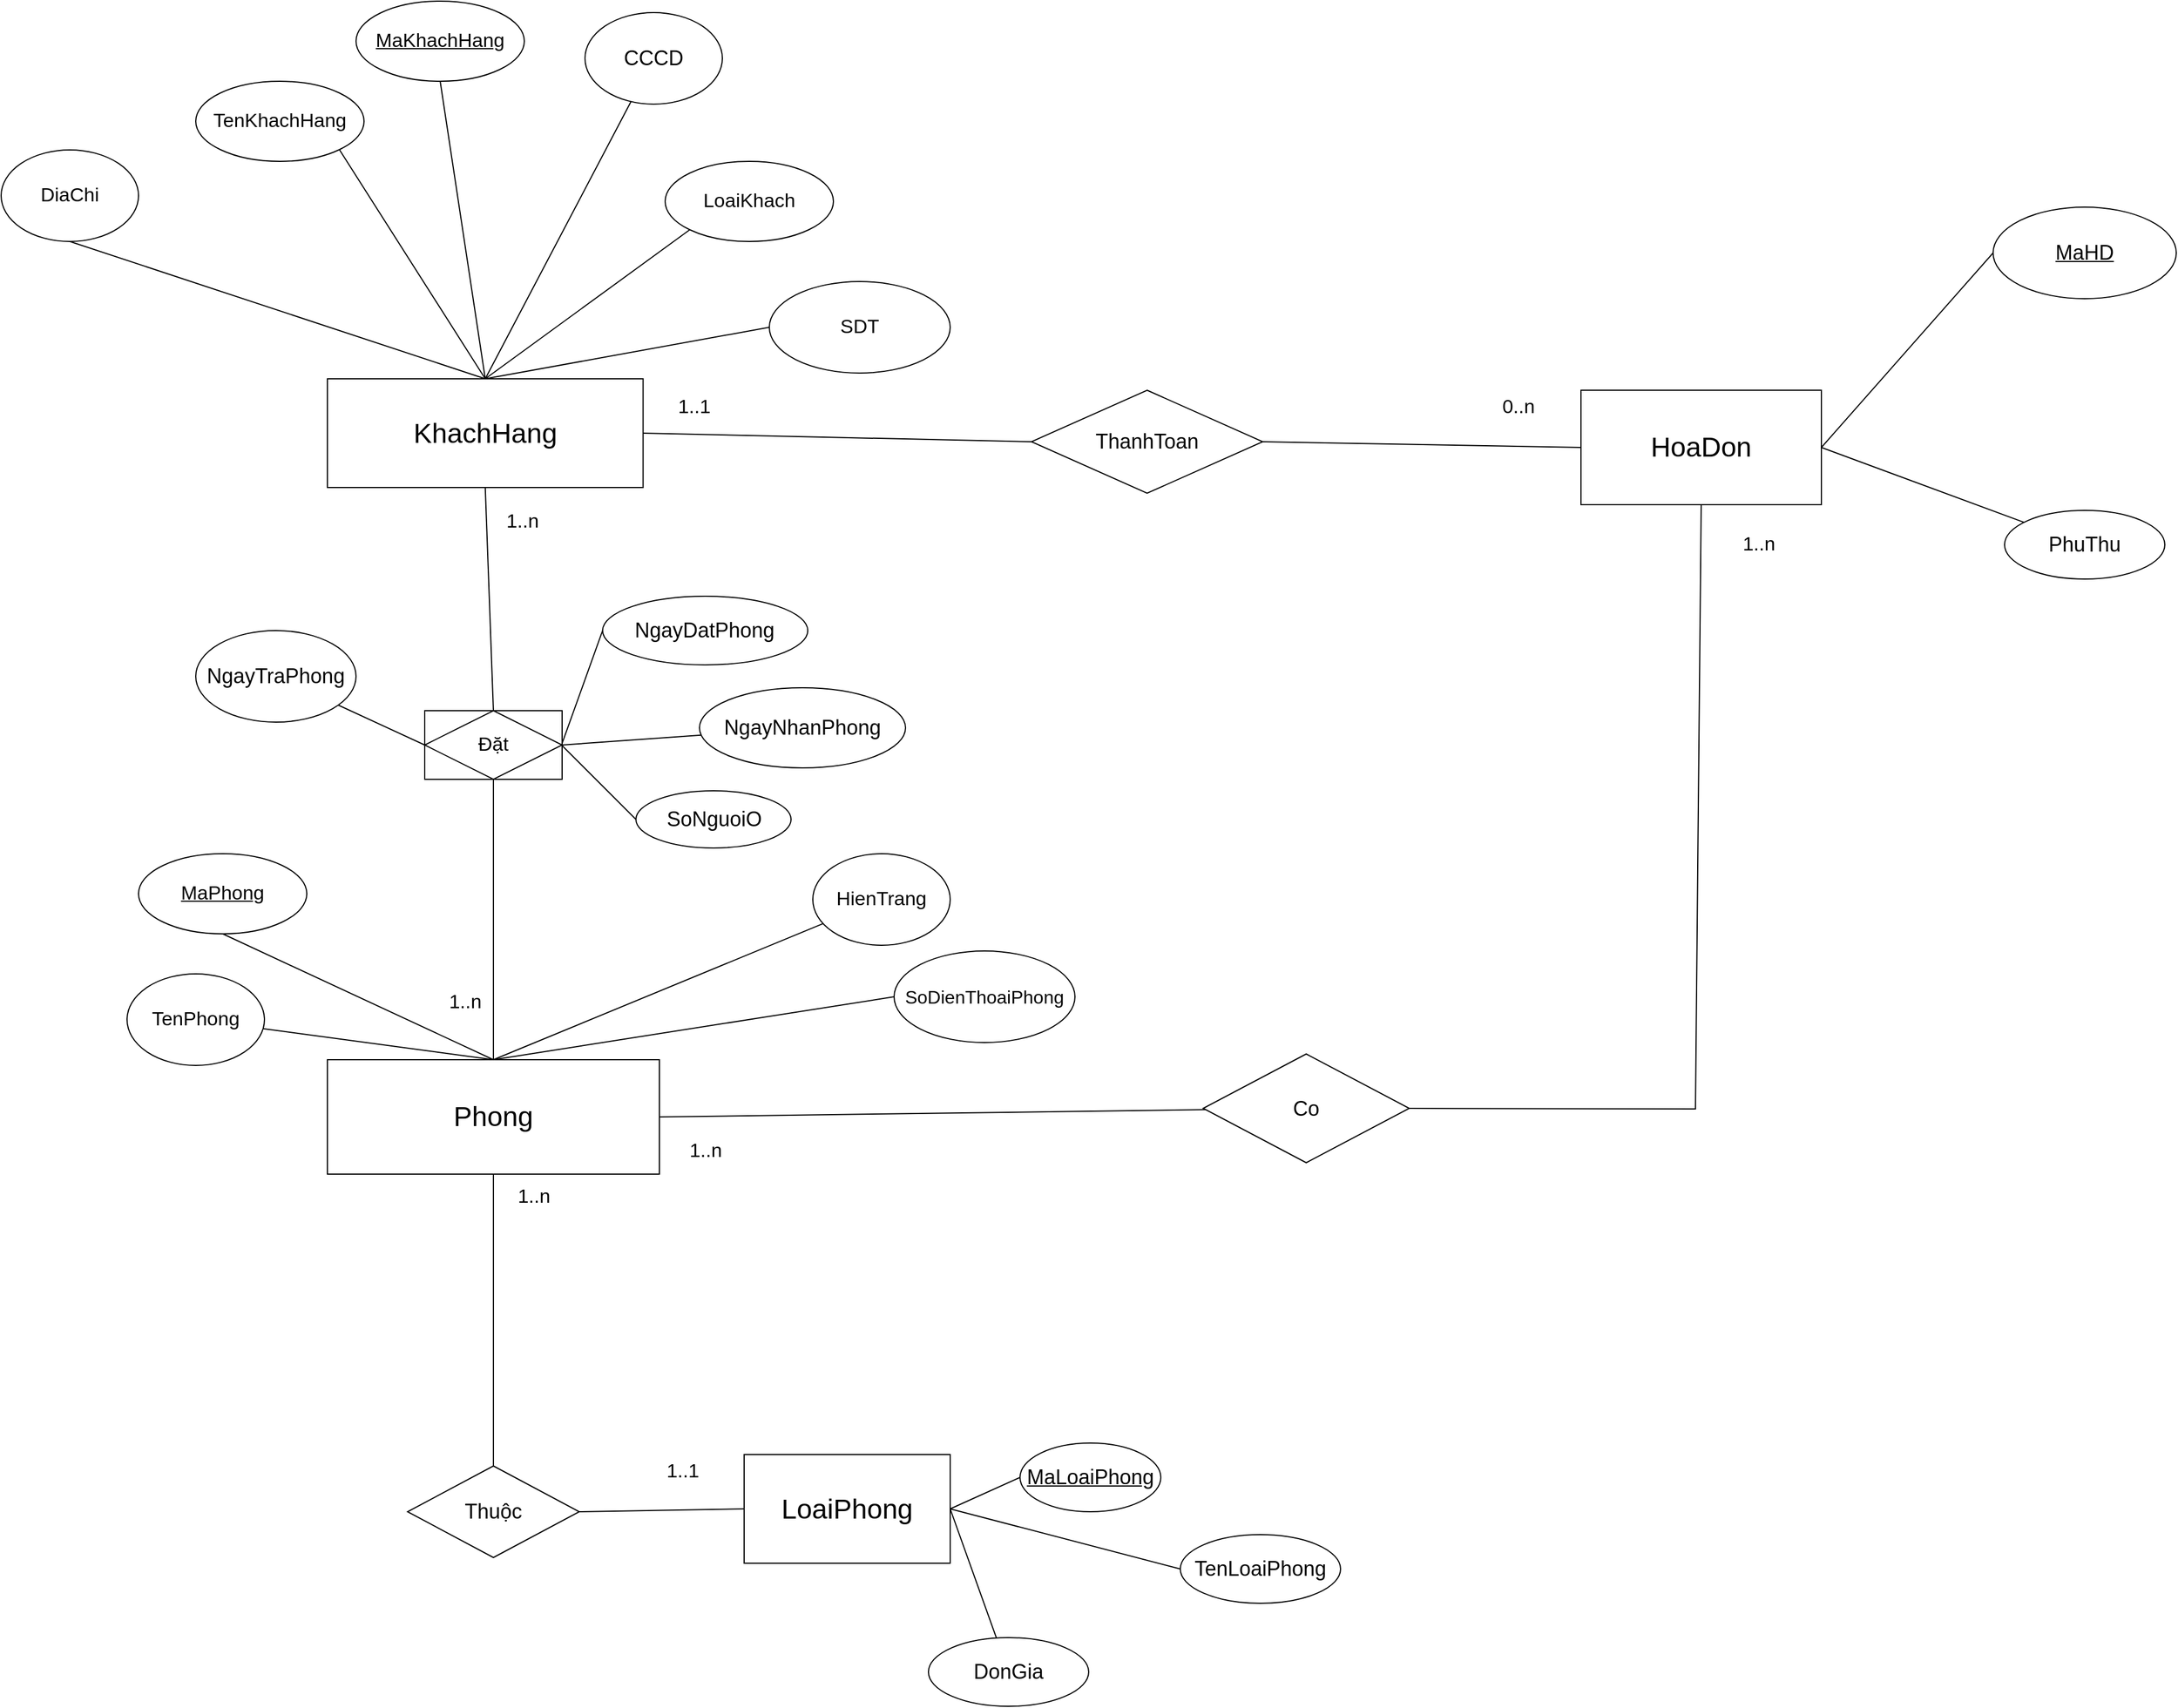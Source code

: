 <mxfile version="22.1.11" type="device">
  <diagram id="R2lEEEUBdFMjLlhIrx00" name="Page-1">
    <mxGraphModel dx="329" dy="-7031" grid="1" gridSize="10" guides="1" tooltips="1" connect="1" arrows="1" fold="1" page="1" pageScale="1" pageWidth="850" pageHeight="1100" math="0" shadow="0" extFonts="Permanent Marker^https://fonts.googleapis.com/css?family=Permanent+Marker">
      <root>
        <mxCell id="0" />
        <mxCell id="1" parent="0" />
        <mxCell id="4kKPqLQoDhAO6OmEjr5k-149" value="&lt;font style=&quot;font-size: 24px;&quot;&gt;KhachHang&lt;/font&gt;" style="rounded=0;whiteSpace=wrap;html=1;" parent="1" vertex="1">
          <mxGeometry x="1865" y="8230" width="275.75" height="95" as="geometry" />
        </mxCell>
        <mxCell id="4kKPqLQoDhAO6OmEjr5k-150" value="&lt;span style=&quot;font-size: 17px;&quot;&gt;&lt;u&gt;MaKhachHang&lt;/u&gt;&lt;/span&gt;" style="ellipse;whiteSpace=wrap;html=1;" parent="1" vertex="1">
          <mxGeometry x="1890" y="7900" width="147" height="70" as="geometry" />
        </mxCell>
        <mxCell id="4kKPqLQoDhAO6OmEjr5k-151" value="&lt;span style=&quot;font-size: 17px;&quot;&gt;TenKhachHang&lt;/span&gt;" style="ellipse;whiteSpace=wrap;html=1;" parent="1" vertex="1">
          <mxGeometry x="1750" y="7970" width="147" height="70" as="geometry" />
        </mxCell>
        <mxCell id="4kKPqLQoDhAO6OmEjr5k-152" value="&lt;span style=&quot;font-size: 17px;&quot;&gt;LoaiKhach&lt;/span&gt;" style="ellipse;whiteSpace=wrap;html=1;" parent="1" vertex="1">
          <mxGeometry x="2160" y="8040" width="147" height="70" as="geometry" />
        </mxCell>
        <mxCell id="4kKPqLQoDhAO6OmEjr5k-155" value="&lt;font style=&quot;font-size: 17px;&quot;&gt;SDT&lt;/font&gt;" style="ellipse;whiteSpace=wrap;html=1;" parent="1" vertex="1">
          <mxGeometry x="2251" y="8145" width="158" height="80" as="geometry" />
        </mxCell>
        <mxCell id="4kKPqLQoDhAO6OmEjr5k-158" value="" style="endArrow=none;html=1;rounded=0;exitX=1;exitY=1;exitDx=0;exitDy=0;entryX=0.5;entryY=0;entryDx=0;entryDy=0;" parent="1" source="4kKPqLQoDhAO6OmEjr5k-151" target="4kKPqLQoDhAO6OmEjr5k-149" edge="1">
          <mxGeometry width="50" height="50" relative="1" as="geometry">
            <mxPoint x="2211" y="8425" as="sourcePoint" />
            <mxPoint x="2261" y="8375" as="targetPoint" />
          </mxGeometry>
        </mxCell>
        <mxCell id="4kKPqLQoDhAO6OmEjr5k-159" value="" style="endArrow=none;html=1;rounded=0;entryX=0.5;entryY=1;entryDx=0;entryDy=0;exitX=0.5;exitY=0;exitDx=0;exitDy=0;" parent="1" source="4kKPqLQoDhAO6OmEjr5k-149" target="4kKPqLQoDhAO6OmEjr5k-150" edge="1">
          <mxGeometry width="50" height="50" relative="1" as="geometry">
            <mxPoint x="1990" y="8240" as="sourcePoint" />
            <mxPoint x="1931" y="8425" as="targetPoint" />
          </mxGeometry>
        </mxCell>
        <mxCell id="4kKPqLQoDhAO6OmEjr5k-161" value="" style="endArrow=none;html=1;rounded=0;entryX=0;entryY=1;entryDx=0;entryDy=0;exitX=0.5;exitY=0;exitDx=0;exitDy=0;" parent="1" source="4kKPqLQoDhAO6OmEjr5k-149" target="4kKPqLQoDhAO6OmEjr5k-152" edge="1">
          <mxGeometry width="50" height="50" relative="1" as="geometry">
            <mxPoint x="2161" y="8405" as="sourcePoint" />
            <mxPoint x="2211" y="8355" as="targetPoint" />
          </mxGeometry>
        </mxCell>
        <mxCell id="4kKPqLQoDhAO6OmEjr5k-162" value="" style="endArrow=none;html=1;rounded=0;entryX=0;entryY=0.5;entryDx=0;entryDy=0;exitX=0.5;exitY=0;exitDx=0;exitDy=0;" parent="1" source="4kKPqLQoDhAO6OmEjr5k-149" target="4kKPqLQoDhAO6OmEjr5k-155" edge="1">
          <mxGeometry width="50" height="50" relative="1" as="geometry">
            <mxPoint x="2231" y="8375" as="sourcePoint" />
            <mxPoint x="2281" y="8325" as="targetPoint" />
          </mxGeometry>
        </mxCell>
        <mxCell id="4kKPqLQoDhAO6OmEjr5k-165" value="&lt;font style=&quot;font-size: 24px;&quot;&gt;Phong&lt;/font&gt;" style="rounded=0;whiteSpace=wrap;html=1;" parent="1" vertex="1">
          <mxGeometry x="1865" y="8825" width="290" height="100" as="geometry" />
        </mxCell>
        <mxCell id="4kKPqLQoDhAO6OmEjr5k-166" value="&lt;span style=&quot;font-size: 17px;&quot;&gt;&lt;u&gt;MaPhong&lt;/u&gt;&lt;/span&gt;" style="ellipse;whiteSpace=wrap;html=1;" parent="1" vertex="1">
          <mxGeometry x="1700" y="8645" width="147" height="70" as="geometry" />
        </mxCell>
        <mxCell id="4kKPqLQoDhAO6OmEjr5k-171" value="&lt;font size=&quot;3&quot;&gt;SoDienThoaiPhong&lt;/font&gt;" style="ellipse;whiteSpace=wrap;html=1;" parent="1" vertex="1">
          <mxGeometry x="2360" y="8730" width="158" height="80" as="geometry" />
        </mxCell>
        <mxCell id="4kKPqLQoDhAO6OmEjr5k-175" value="" style="endArrow=none;html=1;rounded=0;entryX=0.5;entryY=1;entryDx=0;entryDy=0;exitX=0.5;exitY=0;exitDx=0;exitDy=0;" parent="1" source="4kKPqLQoDhAO6OmEjr5k-165" target="4kKPqLQoDhAO6OmEjr5k-166" edge="1">
          <mxGeometry width="50" height="50" relative="1" as="geometry">
            <mxPoint x="1901" y="9065" as="sourcePoint" />
            <mxPoint x="1951" y="9015" as="targetPoint" />
          </mxGeometry>
        </mxCell>
        <mxCell id="4kKPqLQoDhAO6OmEjr5k-178" value="" style="endArrow=none;html=1;rounded=0;entryX=0;entryY=0.5;entryDx=0;entryDy=0;exitX=0.5;exitY=0;exitDx=0;exitDy=0;" parent="1" source="4kKPqLQoDhAO6OmEjr5k-165" target="4kKPqLQoDhAO6OmEjr5k-171" edge="1">
          <mxGeometry width="50" height="50" relative="1" as="geometry">
            <mxPoint x="2251" y="8965" as="sourcePoint" />
            <mxPoint x="2301" y="8915" as="targetPoint" />
          </mxGeometry>
        </mxCell>
        <mxCell id="4kKPqLQoDhAO6OmEjr5k-182" value="" style="endArrow=none;html=1;rounded=0;entryX=0.5;entryY=0;entryDx=0;entryDy=0;exitX=0.5;exitY=1;exitDx=0;exitDy=0;" parent="1" source="4kKPqLQoDhAO6OmEjr5k-183" target="4kKPqLQoDhAO6OmEjr5k-149" edge="1">
          <mxGeometry width="50" height="50" relative="1" as="geometry">
            <mxPoint x="1690" y="8120" as="sourcePoint" />
            <mxPoint x="1960.005" y="8212.5" as="targetPoint" />
          </mxGeometry>
        </mxCell>
        <mxCell id="4kKPqLQoDhAO6OmEjr5k-183" value="&lt;font style=&quot;font-size: 17px;&quot;&gt;DiaChi&lt;/font&gt;" style="ellipse;whiteSpace=wrap;html=1;" parent="1" vertex="1">
          <mxGeometry x="1580" y="8030" width="120" height="80" as="geometry" />
        </mxCell>
        <mxCell id="4kKPqLQoDhAO6OmEjr5k-185" value="" style="endArrow=none;html=1;rounded=0;exitX=0.5;exitY=0;exitDx=0;exitDy=0;" parent="1" source="4kKPqLQoDhAO6OmEjr5k-165" target="4kKPqLQoDhAO6OmEjr5k-186" edge="1">
          <mxGeometry width="50" height="50" relative="1" as="geometry">
            <mxPoint x="2100" y="8770" as="sourcePoint" />
            <mxPoint x="2100" y="8670" as="targetPoint" />
          </mxGeometry>
        </mxCell>
        <mxCell id="4kKPqLQoDhAO6OmEjr5k-186" value="&lt;font style=&quot;font-size: 17px;&quot;&gt;HienTrang&lt;/font&gt;" style="ellipse;whiteSpace=wrap;html=1;" parent="1" vertex="1">
          <mxGeometry x="2289" y="8645" width="120" height="80" as="geometry" />
        </mxCell>
        <mxCell id="4kKPqLQoDhAO6OmEjr5k-187" value="&lt;font style=&quot;font-size: 18px;&quot;&gt;NgayDatPhong&lt;/font&gt;" style="ellipse;whiteSpace=wrap;html=1;align=center;" parent="1" vertex="1">
          <mxGeometry x="2105.37" y="8420" width="179.25" height="60" as="geometry" />
        </mxCell>
        <mxCell id="4kKPqLQoDhAO6OmEjr5k-188" value="&lt;font style=&quot;font-size: 18px;&quot;&gt;SoNguoiO&lt;/font&gt;" style="ellipse;whiteSpace=wrap;html=1;align=center;" parent="1" vertex="1">
          <mxGeometry x="2134.5" y="8590" width="135.5" height="50" as="geometry" />
        </mxCell>
        <mxCell id="4kKPqLQoDhAO6OmEjr5k-189" value="" style="endArrow=none;html=1;rounded=0;entryX=0;entryY=0.5;entryDx=0;entryDy=0;exitX=1;exitY=0.5;exitDx=0;exitDy=0;fontSize=18;" parent="1" target="4kKPqLQoDhAO6OmEjr5k-187" edge="1">
          <mxGeometry relative="1" as="geometry">
            <mxPoint x="2069.5" y="8550" as="sourcePoint" />
            <mxPoint x="2182.5" y="8400" as="targetPoint" />
          </mxGeometry>
        </mxCell>
        <mxCell id="4kKPqLQoDhAO6OmEjr5k-190" value="" style="endArrow=none;html=1;rounded=0;entryX=0;entryY=0.5;entryDx=0;entryDy=0;exitX=1;exitY=0.5;exitDx=0;exitDy=0;fontSize=18;" parent="1" target="4kKPqLQoDhAO6OmEjr5k-188" edge="1">
          <mxGeometry relative="1" as="geometry">
            <mxPoint x="2069.5" y="8550" as="sourcePoint" />
            <mxPoint x="2138.5" y="8560" as="targetPoint" />
          </mxGeometry>
        </mxCell>
        <mxCell id="4kKPqLQoDhAO6OmEjr5k-191" value="" style="rounded=0;whiteSpace=wrap;html=1;" parent="1" vertex="1">
          <mxGeometry x="1950" y="8520" width="120" height="60" as="geometry" />
        </mxCell>
        <mxCell id="4kKPqLQoDhAO6OmEjr5k-192" value="&lt;span style=&quot;font-size: 17px;&quot;&gt;Đặt&lt;/span&gt;" style="shape=rhombus;perimeter=rhombusPerimeter;whiteSpace=wrap;html=1;align=center;" parent="1" vertex="1">
          <mxGeometry x="1950" y="8520" width="120" height="60" as="geometry" />
        </mxCell>
        <mxCell id="4kKPqLQoDhAO6OmEjr5k-196" value="" style="endArrow=none;html=1;rounded=0;entryX=0.5;entryY=1;entryDx=0;entryDy=0;exitX=0.5;exitY=0;exitDx=0;exitDy=0;" parent="1" source="4kKPqLQoDhAO6OmEjr5k-192" target="4kKPqLQoDhAO6OmEjr5k-149" edge="1">
          <mxGeometry width="50" height="50" relative="1" as="geometry">
            <mxPoint x="2020" y="8520" as="sourcePoint" />
            <mxPoint x="2070" y="8470" as="targetPoint" />
          </mxGeometry>
        </mxCell>
        <mxCell id="4kKPqLQoDhAO6OmEjr5k-197" value="" style="endArrow=none;html=1;rounded=0;entryX=0.5;entryY=1;entryDx=0;entryDy=0;exitX=0.5;exitY=0;exitDx=0;exitDy=0;" parent="1" source="4kKPqLQoDhAO6OmEjr5k-165" target="4kKPqLQoDhAO6OmEjr5k-192" edge="1">
          <mxGeometry width="50" height="50" relative="1" as="geometry">
            <mxPoint x="2020" y="8670" as="sourcePoint" />
            <mxPoint x="2070" y="8620" as="targetPoint" />
          </mxGeometry>
        </mxCell>
        <mxCell id="4kKPqLQoDhAO6OmEjr5k-198" value="" style="endArrow=none;html=1;rounded=0;exitX=0.5;exitY=0;exitDx=0;exitDy=0;" parent="1" source="4kKPqLQoDhAO6OmEjr5k-165" target="4kKPqLQoDhAO6OmEjr5k-199" edge="1">
          <mxGeometry width="50" height="50" relative="1" as="geometry">
            <mxPoint x="1960" y="8740" as="sourcePoint" />
            <mxPoint x="1750" y="8760" as="targetPoint" />
          </mxGeometry>
        </mxCell>
        <mxCell id="4kKPqLQoDhAO6OmEjr5k-199" value="&lt;font style=&quot;font-size: 17px;&quot;&gt;TenPhong&lt;/font&gt;" style="ellipse;whiteSpace=wrap;html=1;" parent="1" vertex="1">
          <mxGeometry x="1690" y="8750" width="120" height="80" as="geometry" />
        </mxCell>
        <mxCell id="4kKPqLQoDhAO6OmEjr5k-200" value="&lt;font style=&quot;font-size: 17px;&quot;&gt;1..n&lt;/font&gt;" style="text;html=1;align=center;verticalAlign=middle;resizable=0;points=[];autosize=1;strokeColor=none;fillColor=none;" parent="1" vertex="1">
          <mxGeometry x="1960" y="8760" width="50" height="30" as="geometry" />
        </mxCell>
        <mxCell id="4kKPqLQoDhAO6OmEjr5k-201" value="&lt;font style=&quot;font-size: 17px;&quot;&gt;1..n&lt;/font&gt;" style="text;html=1;align=center;verticalAlign=middle;resizable=0;points=[];autosize=1;strokeColor=none;fillColor=none;" parent="1" vertex="1">
          <mxGeometry x="2010" y="8340" width="50" height="30" as="geometry" />
        </mxCell>
        <mxCell id="qJm2zgiG2Xxx_Mv9KWCb-1" value="&lt;font style=&quot;font-size: 24px;&quot;&gt;LoaiPhong&lt;/font&gt;" style="rounded=0;whiteSpace=wrap;html=1;fontSize=18;" parent="1" vertex="1">
          <mxGeometry x="2229" y="9170" width="180" height="95" as="geometry" />
        </mxCell>
        <mxCell id="qJm2zgiG2Xxx_Mv9KWCb-2" value="&lt;u&gt;MaLoaiPhong&lt;/u&gt;" style="ellipse;whiteSpace=wrap;html=1;align=center;fontSize=18;" parent="1" vertex="1">
          <mxGeometry x="2470" y="9160" width="123" height="60" as="geometry" />
        </mxCell>
        <mxCell id="qJm2zgiG2Xxx_Mv9KWCb-3" value="" style="endArrow=none;html=1;rounded=0;entryX=0;entryY=0.5;entryDx=0;entryDy=0;exitX=1;exitY=0.5;exitDx=0;exitDy=0;fontSize=18;" parent="1" source="qJm2zgiG2Xxx_Mv9KWCb-1" target="qJm2zgiG2Xxx_Mv9KWCb-2" edge="1">
          <mxGeometry relative="1" as="geometry">
            <mxPoint x="1997" y="8820" as="sourcePoint" />
            <mxPoint x="1957" y="8830" as="targetPoint" />
          </mxGeometry>
        </mxCell>
        <mxCell id="qJm2zgiG2Xxx_Mv9KWCb-17" value="" style="endArrow=none;html=1;rounded=0;exitX=0.5;exitY=1;exitDx=0;exitDy=0;" parent="1" source="4kKPqLQoDhAO6OmEjr5k-165" target="qJm2zgiG2Xxx_Mv9KWCb-18" edge="1">
          <mxGeometry width="50" height="50" relative="1" as="geometry">
            <mxPoint x="2670" y="8770" as="sourcePoint" />
            <mxPoint x="2530" y="8875" as="targetPoint" />
          </mxGeometry>
        </mxCell>
        <mxCell id="qJm2zgiG2Xxx_Mv9KWCb-18" value="&lt;font style=&quot;font-size: 18px;&quot;&gt;Thuộc&lt;/font&gt;" style="rhombus;whiteSpace=wrap;html=1;" parent="1" vertex="1">
          <mxGeometry x="1935" y="9180" width="150" height="80" as="geometry" />
        </mxCell>
        <mxCell id="qJm2zgiG2Xxx_Mv9KWCb-19" value="" style="endArrow=none;html=1;rounded=0;exitX=1;exitY=0.5;exitDx=0;exitDy=0;entryX=0;entryY=0.5;entryDx=0;entryDy=0;" parent="1" source="qJm2zgiG2Xxx_Mv9KWCb-18" target="qJm2zgiG2Xxx_Mv9KWCb-1" edge="1">
          <mxGeometry width="50" height="50" relative="1" as="geometry">
            <mxPoint x="2070" y="9120" as="sourcePoint" />
            <mxPoint x="2120" y="9070" as="targetPoint" />
            <Array as="points" />
          </mxGeometry>
        </mxCell>
        <mxCell id="qJm2zgiG2Xxx_Mv9KWCb-21" value="&lt;font style=&quot;font-size: 17px;&quot;&gt;1..n&lt;/font&gt;" style="text;html=1;align=center;verticalAlign=middle;resizable=0;points=[];autosize=1;strokeColor=none;fillColor=none;" parent="1" vertex="1">
          <mxGeometry x="2020" y="8930" width="50" height="30" as="geometry" />
        </mxCell>
        <mxCell id="kU5IyGnwpYtkwO4SDDyw-1" value="&lt;font style=&quot;font-size: 17px;&quot;&gt;1..1&lt;/font&gt;" style="text;html=1;align=center;verticalAlign=middle;resizable=0;points=[];autosize=1;strokeColor=none;fillColor=none;" parent="1" vertex="1">
          <mxGeometry x="2150" y="9170" width="50" height="30" as="geometry" />
        </mxCell>
        <mxCell id="kU5IyGnwpYtkwO4SDDyw-2" value="" style="endArrow=none;html=1;rounded=0;exitX=0;exitY=0.5;exitDx=0;exitDy=0;" parent="1" source="4kKPqLQoDhAO6OmEjr5k-192" target="kU5IyGnwpYtkwO4SDDyw-3" edge="1">
          <mxGeometry width="50" height="50" relative="1" as="geometry">
            <mxPoint x="2200" y="8610" as="sourcePoint" />
            <mxPoint x="1830" y="8490" as="targetPoint" />
          </mxGeometry>
        </mxCell>
        <mxCell id="kU5IyGnwpYtkwO4SDDyw-3" value="&lt;font style=&quot;font-size: 18px;&quot;&gt;NgayTraPhong&lt;/font&gt;" style="ellipse;whiteSpace=wrap;html=1;" parent="1" vertex="1">
          <mxGeometry x="1750" y="8450" width="140" height="80" as="geometry" />
        </mxCell>
        <mxCell id="kU5IyGnwpYtkwO4SDDyw-4" value="" style="endArrow=none;html=1;rounded=0;exitX=1;exitY=0.5;exitDx=0;exitDy=0;" parent="1" source="4kKPqLQoDhAO6OmEjr5k-192" target="kU5IyGnwpYtkwO4SDDyw-5" edge="1">
          <mxGeometry width="50" height="50" relative="1" as="geometry">
            <mxPoint x="2260" y="8550" as="sourcePoint" />
            <mxPoint x="2310" y="8500" as="targetPoint" />
          </mxGeometry>
        </mxCell>
        <mxCell id="kU5IyGnwpYtkwO4SDDyw-5" value="&lt;font style=&quot;font-size: 18px;&quot;&gt;NgayNhanPhong&lt;/font&gt;" style="ellipse;whiteSpace=wrap;html=1;" parent="1" vertex="1">
          <mxGeometry x="2190" y="8500" width="180" height="70" as="geometry" />
        </mxCell>
        <mxCell id="kU5IyGnwpYtkwO4SDDyw-6" value="" style="endArrow=none;html=1;rounded=0;exitX=1;exitY=0.5;exitDx=0;exitDy=0;" parent="1" source="qJm2zgiG2Xxx_Mv9KWCb-1" target="kU5IyGnwpYtkwO4SDDyw-7" edge="1">
          <mxGeometry width="50" height="50" relative="1" as="geometry">
            <mxPoint x="2190" y="9080" as="sourcePoint" />
            <mxPoint x="2520" y="9280" as="targetPoint" />
          </mxGeometry>
        </mxCell>
        <mxCell id="kU5IyGnwpYtkwO4SDDyw-7" value="&lt;font style=&quot;font-size: 18px;&quot;&gt;DonGia&lt;/font&gt;" style="ellipse;whiteSpace=wrap;html=1;" parent="1" vertex="1">
          <mxGeometry x="2390" y="9330" width="140" height="60" as="geometry" />
        </mxCell>
        <mxCell id="kU5IyGnwpYtkwO4SDDyw-8" value="" style="endArrow=none;html=1;rounded=0;exitX=1;exitY=0.5;exitDx=0;exitDy=0;entryX=0;entryY=0.5;entryDx=0;entryDy=0;" parent="1" source="qJm2zgiG2Xxx_Mv9KWCb-1" target="kU5IyGnwpYtkwO4SDDyw-9" edge="1">
          <mxGeometry width="50" height="50" relative="1" as="geometry">
            <mxPoint x="2260" y="9160" as="sourcePoint" />
            <mxPoint x="2610" y="9270" as="targetPoint" />
          </mxGeometry>
        </mxCell>
        <mxCell id="kU5IyGnwpYtkwO4SDDyw-9" value="&lt;font style=&quot;font-size: 18px;&quot;&gt;TenLoaiPhong&lt;/font&gt;" style="ellipse;whiteSpace=wrap;html=1;" parent="1" vertex="1">
          <mxGeometry x="2610" y="9240" width="140" height="60" as="geometry" />
        </mxCell>
        <mxCell id="kU5IyGnwpYtkwO4SDDyw-10" value="" style="endArrow=none;html=1;rounded=0;exitX=0.5;exitY=0;exitDx=0;exitDy=0;" parent="1" source="4kKPqLQoDhAO6OmEjr5k-149" target="kU5IyGnwpYtkwO4SDDyw-11" edge="1">
          <mxGeometry width="50" height="50" relative="1" as="geometry">
            <mxPoint x="2050" y="8170" as="sourcePoint" />
            <mxPoint x="2110" y="7960" as="targetPoint" />
          </mxGeometry>
        </mxCell>
        <mxCell id="kU5IyGnwpYtkwO4SDDyw-11" value="&lt;font style=&quot;font-size: 18px;&quot;&gt;CCCD&lt;/font&gt;" style="ellipse;whiteSpace=wrap;html=1;" parent="1" vertex="1">
          <mxGeometry x="2090" y="7910" width="120" height="80" as="geometry" />
        </mxCell>
        <mxCell id="kU5IyGnwpYtkwO4SDDyw-12" value="&lt;font style=&quot;font-size: 24px;&quot;&gt;HoaDon&lt;/font&gt;" style="rounded=0;whiteSpace=wrap;html=1;fontSize=18;" parent="1" vertex="1">
          <mxGeometry x="2960" y="8240" width="210" height="100" as="geometry" />
        </mxCell>
        <mxCell id="kU5IyGnwpYtkwO4SDDyw-13" value="&lt;u&gt;MaHD&lt;/u&gt;" style="ellipse;whiteSpace=wrap;html=1;align=center;fontSize=18;" parent="1" vertex="1">
          <mxGeometry x="3320" y="8080" width="160" height="80" as="geometry" />
        </mxCell>
        <mxCell id="kU5IyGnwpYtkwO4SDDyw-14" value="" style="endArrow=none;html=1;rounded=0;entryX=0;entryY=0.5;entryDx=0;entryDy=0;exitX=1;exitY=0.5;exitDx=0;exitDy=0;fontSize=18;" parent="1" source="kU5IyGnwpYtkwO4SDDyw-12" target="kU5IyGnwpYtkwO4SDDyw-13" edge="1">
          <mxGeometry relative="1" as="geometry">
            <mxPoint x="2687" y="7855" as="sourcePoint" />
            <mxPoint x="2647" y="7865" as="targetPoint" />
          </mxGeometry>
        </mxCell>
        <mxCell id="kU5IyGnwpYtkwO4SDDyw-15" value="" style="endArrow=none;html=1;rounded=0;exitX=1;exitY=0.5;exitDx=0;exitDy=0;" parent="1" source="kU5IyGnwpYtkwO4SDDyw-12" target="kU5IyGnwpYtkwO4SDDyw-16" edge="1">
          <mxGeometry width="50" height="50" relative="1" as="geometry">
            <mxPoint x="2880" y="8115" as="sourcePoint" />
            <mxPoint x="3210" y="8315" as="targetPoint" />
          </mxGeometry>
        </mxCell>
        <mxCell id="kU5IyGnwpYtkwO4SDDyw-16" value="&lt;font style=&quot;font-size: 18px;&quot;&gt;PhuThu&lt;/font&gt;" style="ellipse;whiteSpace=wrap;html=1;" parent="1" vertex="1">
          <mxGeometry x="3330" y="8345" width="140" height="60" as="geometry" />
        </mxCell>
        <mxCell id="kU5IyGnwpYtkwO4SDDyw-19" value="&lt;font style=&quot;font-size: 18px;&quot;&gt;ThanhToan&lt;/font&gt;" style="shape=rhombus;perimeter=rhombusPerimeter;whiteSpace=wrap;html=1;align=center;" parent="1" vertex="1">
          <mxGeometry x="2480" y="8240" width="202" height="90" as="geometry" />
        </mxCell>
        <mxCell id="kU5IyGnwpYtkwO4SDDyw-23" value="" style="endArrow=none;html=1;rounded=0;exitX=1;exitY=0.5;exitDx=0;exitDy=0;entryX=0;entryY=0.5;entryDx=0;entryDy=0;" parent="1" source="4kKPqLQoDhAO6OmEjr5k-149" target="kU5IyGnwpYtkwO4SDDyw-19" edge="1">
          <mxGeometry width="50" height="50" relative="1" as="geometry">
            <mxPoint x="2620" y="8420" as="sourcePoint" />
            <mxPoint x="2670" y="8370" as="targetPoint" />
          </mxGeometry>
        </mxCell>
        <mxCell id="kU5IyGnwpYtkwO4SDDyw-24" value="" style="endArrow=none;html=1;rounded=0;entryX=1;entryY=0.5;entryDx=0;entryDy=0;exitX=0;exitY=0.5;exitDx=0;exitDy=0;" parent="1" source="kU5IyGnwpYtkwO4SDDyw-12" target="kU5IyGnwpYtkwO4SDDyw-19" edge="1">
          <mxGeometry width="50" height="50" relative="1" as="geometry">
            <mxPoint x="2620" y="8420" as="sourcePoint" />
            <mxPoint x="2670" y="8370" as="targetPoint" />
          </mxGeometry>
        </mxCell>
        <mxCell id="kU5IyGnwpYtkwO4SDDyw-25" value="&lt;font style=&quot;font-size: 17px;&quot;&gt;1..1&lt;/font&gt;" style="text;html=1;align=center;verticalAlign=middle;resizable=0;points=[];autosize=1;strokeColor=none;fillColor=none;" parent="1" vertex="1">
          <mxGeometry x="2160" y="8240" width="50" height="30" as="geometry" />
        </mxCell>
        <mxCell id="kU5IyGnwpYtkwO4SDDyw-26" value="&lt;font style=&quot;font-size: 17px;&quot;&gt;0..n&lt;/font&gt;" style="text;html=1;align=center;verticalAlign=middle;resizable=0;points=[];autosize=1;strokeColor=none;fillColor=none;" parent="1" vertex="1">
          <mxGeometry x="2880" y="8240" width="50" height="30" as="geometry" />
        </mxCell>
        <mxCell id="kU5IyGnwpYtkwO4SDDyw-27" value="" style="endArrow=none;html=1;rounded=0;exitX=1;exitY=0.5;exitDx=0;exitDy=0;" parent="1" source="4kKPqLQoDhAO6OmEjr5k-165" target="kU5IyGnwpYtkwO4SDDyw-28" edge="1">
          <mxGeometry width="50" height="50" relative="1" as="geometry">
            <mxPoint x="2790" y="8650" as="sourcePoint" />
            <mxPoint x="2670" y="8875" as="targetPoint" />
          </mxGeometry>
        </mxCell>
        <mxCell id="kU5IyGnwpYtkwO4SDDyw-28" value="&lt;font style=&quot;font-size: 18px;&quot;&gt;Co&lt;/font&gt;" style="rhombus;whiteSpace=wrap;html=1;" parent="1" vertex="1">
          <mxGeometry x="2630" y="8820" width="180" height="95" as="geometry" />
        </mxCell>
        <mxCell id="kU5IyGnwpYtkwO4SDDyw-29" value="" style="endArrow=none;html=1;rounded=0;entryX=0.5;entryY=1;entryDx=0;entryDy=0;exitX=1;exitY=0.5;exitDx=0;exitDy=0;" parent="1" source="kU5IyGnwpYtkwO4SDDyw-28" target="kU5IyGnwpYtkwO4SDDyw-12" edge="1">
          <mxGeometry width="50" height="50" relative="1" as="geometry">
            <mxPoint x="2790" y="8650" as="sourcePoint" />
            <mxPoint x="2840" y="8600" as="targetPoint" />
            <Array as="points">
              <mxPoint x="3060" y="8868" />
            </Array>
          </mxGeometry>
        </mxCell>
        <mxCell id="kU5IyGnwpYtkwO4SDDyw-30" value="&lt;font style=&quot;font-size: 17px;&quot;&gt;1..n&lt;/font&gt;" style="text;html=1;align=center;verticalAlign=middle;resizable=0;points=[];autosize=1;strokeColor=none;fillColor=none;" parent="1" vertex="1">
          <mxGeometry x="2169.99" y="8890" width="50" height="30" as="geometry" />
        </mxCell>
        <mxCell id="kU5IyGnwpYtkwO4SDDyw-31" value="&lt;font style=&quot;font-size: 17px;&quot;&gt;1..n&lt;/font&gt;" style="text;html=1;align=center;verticalAlign=middle;resizable=0;points=[];autosize=1;strokeColor=none;fillColor=none;" parent="1" vertex="1">
          <mxGeometry x="3090" y="8360" width="50" height="30" as="geometry" />
        </mxCell>
      </root>
    </mxGraphModel>
  </diagram>
</mxfile>
